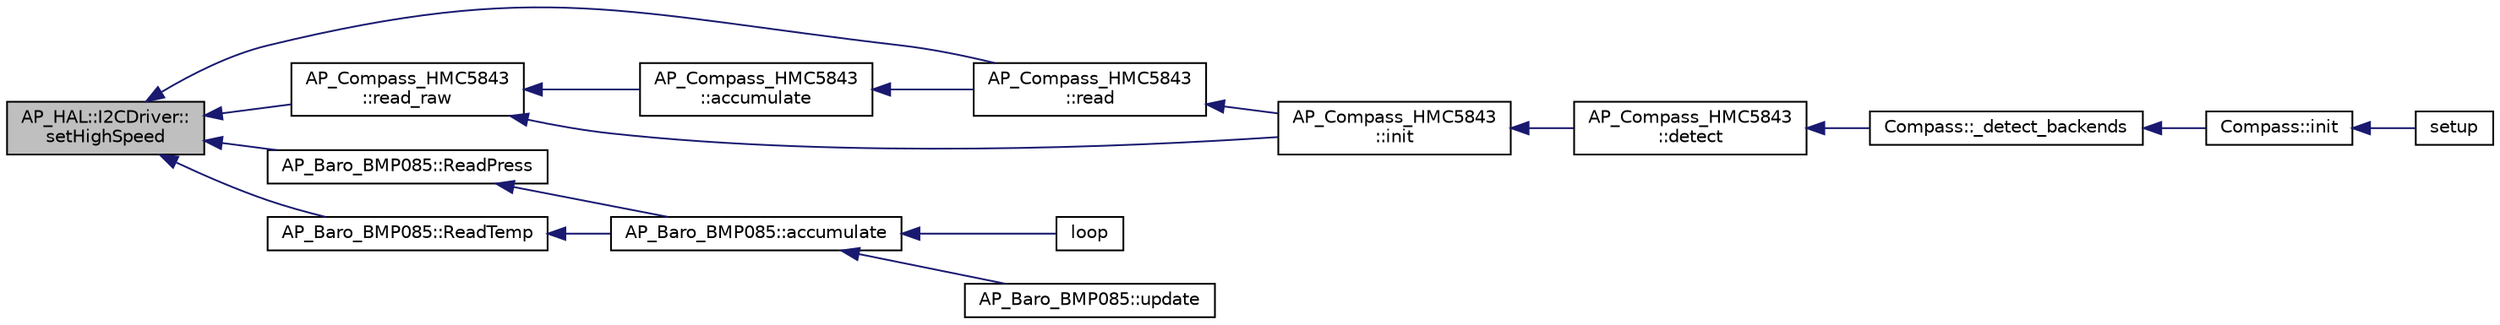 digraph "AP_HAL::I2CDriver::setHighSpeed"
{
 // INTERACTIVE_SVG=YES
  edge [fontname="Helvetica",fontsize="10",labelfontname="Helvetica",labelfontsize="10"];
  node [fontname="Helvetica",fontsize="10",shape=record];
  rankdir="LR";
  Node1 [label="AP_HAL::I2CDriver::\lsetHighSpeed",height=0.2,width=0.4,color="black", fillcolor="grey75", style="filled" fontcolor="black"];
  Node1 -> Node2 [dir="back",color="midnightblue",fontsize="10",style="solid",fontname="Helvetica"];
  Node2 [label="AP_Compass_HMC5843\l::read",height=0.2,width=0.4,color="black", fillcolor="white", style="filled",URL="$classAP__Compass__HMC5843.html#afbf15e406f6274c4ed9aab8212411a54"];
  Node2 -> Node3 [dir="back",color="midnightblue",fontsize="10",style="solid",fontname="Helvetica"];
  Node3 [label="AP_Compass_HMC5843\l::init",height=0.2,width=0.4,color="black", fillcolor="white", style="filled",URL="$classAP__Compass__HMC5843.html#ae8fe5f87eb75452d7cfd4293a9bbfc7e"];
  Node3 -> Node4 [dir="back",color="midnightblue",fontsize="10",style="solid",fontname="Helvetica"];
  Node4 [label="AP_Compass_HMC5843\l::detect",height=0.2,width=0.4,color="black", fillcolor="white", style="filled",URL="$classAP__Compass__HMC5843.html#a24c7d88a8f69532e40f96c5a0db25364"];
  Node4 -> Node5 [dir="back",color="midnightblue",fontsize="10",style="solid",fontname="Helvetica"];
  Node5 [label="Compass::_detect_backends",height=0.2,width=0.4,color="black", fillcolor="white", style="filled",URL="$classCompass.html#a1c48170d8c8966b22fb150b1634443ec"];
  Node5 -> Node6 [dir="back",color="midnightblue",fontsize="10",style="solid",fontname="Helvetica"];
  Node6 [label="Compass::init",height=0.2,width=0.4,color="black", fillcolor="white", style="filled",URL="$classCompass.html#a190aefc281aba88c7b16e4fc58035c5e"];
  Node6 -> Node7 [dir="back",color="midnightblue",fontsize="10",style="solid",fontname="Helvetica"];
  Node7 [label="setup",height=0.2,width=0.4,color="black", fillcolor="white", style="filled",URL="$AHRS__Test_8pde.html#a7dfd9b79bc5a37d7df40207afbc5431f"];
  Node1 -> Node8 [dir="back",color="midnightblue",fontsize="10",style="solid",fontname="Helvetica"];
  Node8 [label="AP_Compass_HMC5843\l::read_raw",height=0.2,width=0.4,color="black", fillcolor="white", style="filled",URL="$classAP__Compass__HMC5843.html#ad5a86abb47507e4536a898dbbe80d58b"];
  Node8 -> Node9 [dir="back",color="midnightblue",fontsize="10",style="solid",fontname="Helvetica"];
  Node9 [label="AP_Compass_HMC5843\l::accumulate",height=0.2,width=0.4,color="black", fillcolor="white", style="filled",URL="$classAP__Compass__HMC5843.html#a209d2944ee53cc15de197008bb49a550"];
  Node9 -> Node2 [dir="back",color="midnightblue",fontsize="10",style="solid",fontname="Helvetica"];
  Node8 -> Node3 [dir="back",color="midnightblue",fontsize="10",style="solid",fontname="Helvetica"];
  Node1 -> Node10 [dir="back",color="midnightblue",fontsize="10",style="solid",fontname="Helvetica"];
  Node10 [label="AP_Baro_BMP085::ReadPress",height=0.2,width=0.4,color="black", fillcolor="white", style="filled",URL="$classAP__Baro__BMP085.html#a18bb599496f0605476c4202c65b75b50"];
  Node10 -> Node11 [dir="back",color="midnightblue",fontsize="10",style="solid",fontname="Helvetica"];
  Node11 [label="AP_Baro_BMP085::accumulate",height=0.2,width=0.4,color="black", fillcolor="white", style="filled",URL="$classAP__Baro__BMP085.html#a17a0aef961a4ce8aa39073d889f678d6"];
  Node11 -> Node12 [dir="back",color="midnightblue",fontsize="10",style="solid",fontname="Helvetica"];
  Node12 [label="loop",height=0.2,width=0.4,color="black", fillcolor="white", style="filled",URL="$AP__Baro__BMP085__test_8pde.html#afe461d27b9c48d5921c00d521181f12f"];
  Node11 -> Node13 [dir="back",color="midnightblue",fontsize="10",style="solid",fontname="Helvetica"];
  Node13 [label="AP_Baro_BMP085::update",height=0.2,width=0.4,color="black", fillcolor="white", style="filled",URL="$classAP__Baro__BMP085.html#a2aa3463e9e908fef68b1f5ab699f1357"];
  Node1 -> Node14 [dir="back",color="midnightblue",fontsize="10",style="solid",fontname="Helvetica"];
  Node14 [label="AP_Baro_BMP085::ReadTemp",height=0.2,width=0.4,color="black", fillcolor="white", style="filled",URL="$classAP__Baro__BMP085.html#a0ec56f9abd3f65696fe3d75209079685"];
  Node14 -> Node11 [dir="back",color="midnightblue",fontsize="10",style="solid",fontname="Helvetica"];
}

